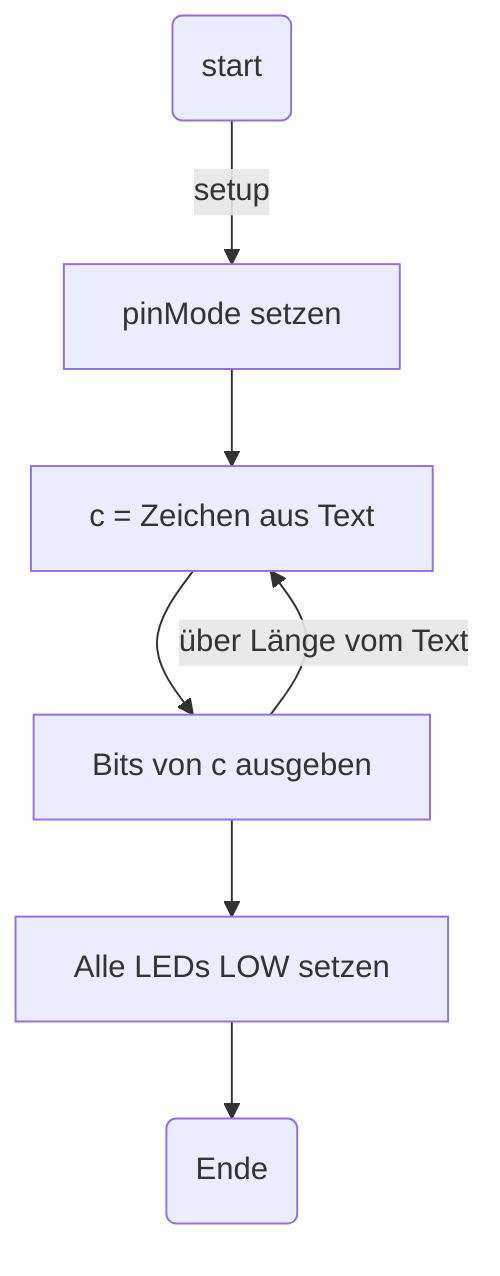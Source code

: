 flowchart TD
    A(start) -- setup -->  B[pinMode setzen] --> C
    C[c = Zeichen aus Text] --> D[Bits von c ausgeben] -- über Länge vom Text --> C
    D --> E[Alle LEDs LOW setzen] --> F(Ende)